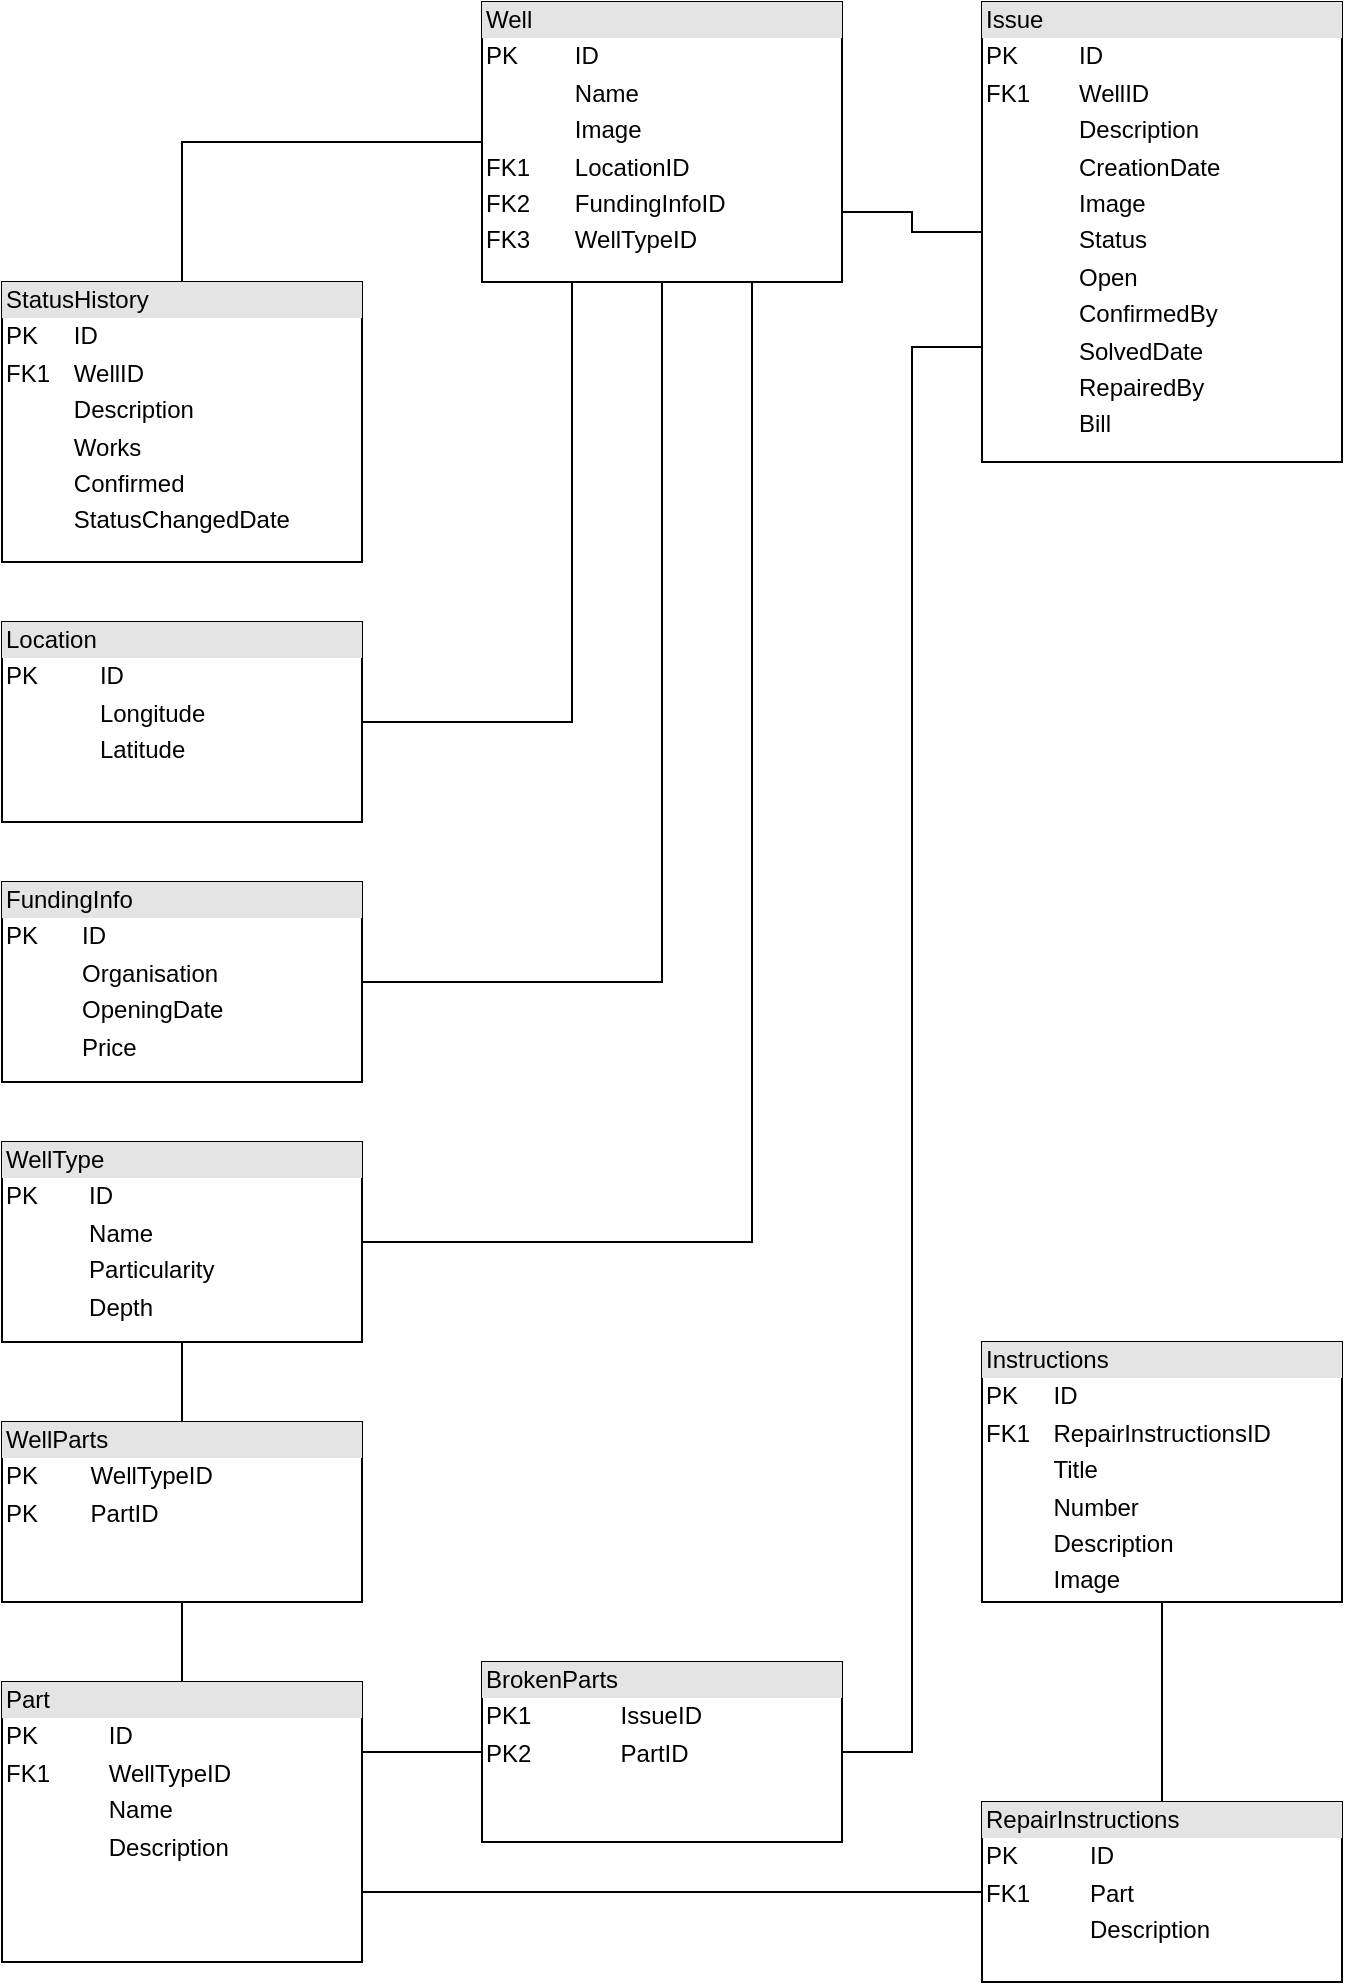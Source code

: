 <mxfile version="12.4.3" type="github" pages="1"><diagram id="-WvY9IqTgiOSWz1r8BoK" name="Page-1"><mxGraphModel dx="868" dy="429" grid="1" gridSize="10" guides="1" tooltips="1" connect="1" arrows="1" fold="1" page="1" pageScale="1" pageWidth="827" pageHeight="1169" math="0" shadow="0"><root><mxCell id="0"/><mxCell id="1" parent="0"/><mxCell id="LR3L2sFocGSLcAAUDH4j-36" style="edgeStyle=orthogonalEdgeStyle;rounded=0;orthogonalLoop=1;jettySize=auto;html=1;exitX=1;exitY=0.75;exitDx=0;exitDy=0;entryX=0;entryY=0.5;entryDx=0;entryDy=0;endArrow=none;endFill=0;" parent="1" source="LR3L2sFocGSLcAAUDH4j-1" target="LR3L2sFocGSLcAAUDH4j-11" edge="1"><mxGeometry relative="1" as="geometry"/></mxCell><mxCell id="LR3L2sFocGSLcAAUDH4j-37" style="edgeStyle=orthogonalEdgeStyle;rounded=0;orthogonalLoop=1;jettySize=auto;html=1;exitX=0;exitY=0.5;exitDx=0;exitDy=0;entryX=0.5;entryY=0;entryDx=0;entryDy=0;endArrow=none;endFill=0;" parent="1" source="LR3L2sFocGSLcAAUDH4j-1" target="LR3L2sFocGSLcAAUDH4j-4" edge="1"><mxGeometry relative="1" as="geometry"/></mxCell><mxCell id="LR3L2sFocGSLcAAUDH4j-38" style="edgeStyle=orthogonalEdgeStyle;rounded=0;orthogonalLoop=1;jettySize=auto;html=1;exitX=0.25;exitY=1;exitDx=0;exitDy=0;entryX=1;entryY=0.5;entryDx=0;entryDy=0;endArrow=none;endFill=0;" parent="1" source="LR3L2sFocGSLcAAUDH4j-1" target="LR3L2sFocGSLcAAUDH4j-5" edge="1"><mxGeometry relative="1" as="geometry"/></mxCell><mxCell id="LR3L2sFocGSLcAAUDH4j-39" style="edgeStyle=orthogonalEdgeStyle;rounded=0;orthogonalLoop=1;jettySize=auto;html=1;exitX=0.5;exitY=1;exitDx=0;exitDy=0;entryX=1;entryY=0.5;entryDx=0;entryDy=0;endArrow=none;endFill=0;" parent="1" source="LR3L2sFocGSLcAAUDH4j-1" target="LR3L2sFocGSLcAAUDH4j-8" edge="1"><mxGeometry relative="1" as="geometry"/></mxCell><mxCell id="LR3L2sFocGSLcAAUDH4j-40" style="edgeStyle=orthogonalEdgeStyle;rounded=0;orthogonalLoop=1;jettySize=auto;html=1;exitX=0.75;exitY=1;exitDx=0;exitDy=0;entryX=1;entryY=0.5;entryDx=0;entryDy=0;endArrow=none;endFill=0;" parent="1" source="LR3L2sFocGSLcAAUDH4j-1" target="LR3L2sFocGSLcAAUDH4j-9" edge="1"><mxGeometry relative="1" as="geometry"/></mxCell><mxCell id="LR3L2sFocGSLcAAUDH4j-1" value="&lt;div style=&quot;box-sizing: border-box ; width: 100% ; background: #e4e4e4 ; padding: 2px&quot;&gt;Well&lt;/div&gt;&lt;table style=&quot;width: 100% ; font-size: 1em&quot; cellspacing=&quot;0&quot; cellpadding=&quot;2&quot;&gt;&lt;tbody&gt;&lt;tr&gt;&lt;td&gt;PK&lt;/td&gt;&lt;td&gt;ID&lt;/td&gt;&lt;/tr&gt;&lt;tr&gt;&lt;td&gt;&lt;br&gt;&lt;/td&gt;&lt;td&gt;Name&lt;/td&gt;&lt;/tr&gt;&lt;tr&gt;&lt;td&gt;&lt;br&gt;&lt;/td&gt;&lt;td&gt;Image&lt;br&gt;&lt;/td&gt;&lt;/tr&gt;&lt;tr&gt;&lt;td&gt;FK1&lt;br&gt;&lt;/td&gt;&lt;td&gt;LocationID&lt;br&gt;&lt;/td&gt;&lt;/tr&gt;&lt;tr&gt;&lt;td&gt;FK2&lt;br&gt;&lt;/td&gt;&lt;td&gt;FundingInfoID&lt;br&gt;&lt;/td&gt;&lt;/tr&gt;&lt;tr&gt;&lt;td&gt;FK3&lt;br&gt;&lt;/td&gt;&lt;td&gt;WellTypeID&lt;br&gt;&lt;/td&gt;&lt;/tr&gt;&lt;/tbody&gt;&lt;/table&gt;" style="verticalAlign=top;align=left;overflow=fill;html=1;" parent="1" vertex="1"><mxGeometry x="270" y="10" width="180" height="140" as="geometry"/></mxCell><mxCell id="LR3L2sFocGSLcAAUDH4j-8" value="&lt;div style=&quot;box-sizing: border-box ; width: 100% ; background: #e4e4e4 ; padding: 2px&quot;&gt;FundingInfo&lt;/div&gt;&lt;table style=&quot;width: 100% ; font-size: 1em&quot; cellspacing=&quot;0&quot; cellpadding=&quot;2&quot;&gt;&lt;tbody&gt;&lt;tr&gt;&lt;td&gt;PK&lt;/td&gt;&lt;td&gt;ID&lt;/td&gt;&lt;/tr&gt;&lt;tr&gt;&lt;td&gt;&lt;br&gt;&lt;/td&gt;&lt;td&gt;Organisation&lt;/td&gt;&lt;/tr&gt;&lt;tr&gt;&lt;td&gt;&lt;br&gt;&lt;/td&gt;&lt;td&gt;OpeningDate&lt;/td&gt;&lt;/tr&gt;&lt;tr&gt;&lt;td&gt;&lt;br&gt;&lt;/td&gt;&lt;td&gt;Price&lt;br&gt;&lt;/td&gt;&lt;/tr&gt;&lt;/tbody&gt;&lt;/table&gt;" style="verticalAlign=top;align=left;overflow=fill;html=1;" parent="1" vertex="1"><mxGeometry x="30" y="450" width="180" height="100" as="geometry"/></mxCell><mxCell id="Q_t2X5OJF2xRAOdZ_O4k-2" style="edgeStyle=orthogonalEdgeStyle;rounded=0;orthogonalLoop=1;jettySize=auto;html=1;exitX=0.5;exitY=1;exitDx=0;exitDy=0;entryX=0.5;entryY=0;entryDx=0;entryDy=0;endArrow=none;endFill=0;" edge="1" parent="1" source="LR3L2sFocGSLcAAUDH4j-9" target="Q_t2X5OJF2xRAOdZ_O4k-1"><mxGeometry relative="1" as="geometry"/></mxCell><mxCell id="LR3L2sFocGSLcAAUDH4j-9" value="&lt;div style=&quot;box-sizing: border-box ; width: 100% ; background: #e4e4e4 ; padding: 2px&quot;&gt;WellType&lt;/div&gt;&lt;table style=&quot;width: 100% ; font-size: 1em&quot; cellspacing=&quot;0&quot; cellpadding=&quot;2&quot;&gt;&lt;tbody&gt;&lt;tr&gt;&lt;td&gt;PK&lt;/td&gt;&lt;td&gt;ID&lt;/td&gt;&lt;/tr&gt;&lt;tr&gt;&lt;td&gt;&lt;br&gt;&lt;/td&gt;&lt;td&gt;Name&lt;/td&gt;&lt;/tr&gt;&lt;tr&gt;&lt;td&gt;&lt;br&gt;&lt;/td&gt;&lt;td&gt;Particularity&lt;/td&gt;&lt;/tr&gt;&lt;tr&gt;&lt;td&gt;&lt;br&gt;&lt;/td&gt;&lt;td&gt;Depth&lt;/td&gt;&lt;/tr&gt;&lt;tr&gt;&lt;td&gt;&lt;br&gt;&lt;/td&gt;&lt;td&gt;&lt;br&gt;&lt;/td&gt;&lt;/tr&gt;&lt;/tbody&gt;&lt;/table&gt;" style="verticalAlign=top;align=left;overflow=fill;html=1;" parent="1" vertex="1"><mxGeometry x="30" y="580" width="180" height="100" as="geometry"/></mxCell><mxCell id="LR3L2sFocGSLcAAUDH4j-47" style="edgeStyle=orthogonalEdgeStyle;rounded=0;orthogonalLoop=1;jettySize=auto;html=1;exitX=1;exitY=0.25;exitDx=0;exitDy=0;entryX=0;entryY=0.5;entryDx=0;entryDy=0;endArrow=none;endFill=0;" parent="1" source="LR3L2sFocGSLcAAUDH4j-10" target="LR3L2sFocGSLcAAUDH4j-12" edge="1"><mxGeometry relative="1" as="geometry"/></mxCell><mxCell id="LR3L2sFocGSLcAAUDH4j-10" value="&lt;div style=&quot;box-sizing: border-box ; width: 100% ; background: #e4e4e4 ; padding: 2px&quot;&gt;Part&lt;/div&gt;&lt;table style=&quot;width: 100% ; font-size: 1em&quot; cellspacing=&quot;0&quot; cellpadding=&quot;2&quot;&gt;&lt;tbody&gt;&lt;tr&gt;&lt;td&gt;PK&lt;/td&gt;&lt;td&gt;ID&lt;/td&gt;&lt;/tr&gt;&lt;tr&gt;&lt;td&gt;FK1&lt;/td&gt;&lt;td&gt;WellTypeID&lt;/td&gt;&lt;/tr&gt;&lt;tr&gt;&lt;td&gt;&lt;br&gt;&lt;/td&gt;&lt;td&gt;Name&lt;/td&gt;&lt;/tr&gt;&lt;tr&gt;&lt;td&gt;&lt;br&gt;&lt;/td&gt;&lt;td&gt;Description&lt;/td&gt;&lt;/tr&gt;&lt;/tbody&gt;&lt;/table&gt;" style="verticalAlign=top;align=left;overflow=fill;html=1;" parent="1" vertex="1"><mxGeometry x="30" y="850" width="180" height="140" as="geometry"/></mxCell><mxCell id="LR3L2sFocGSLcAAUDH4j-11" value="&lt;div style=&quot;box-sizing: border-box ; width: 100% ; background: #e4e4e4 ; padding: 2px&quot;&gt;Issue&lt;/div&gt;&lt;table style=&quot;width: 100% ; font-size: 1em&quot; cellspacing=&quot;0&quot; cellpadding=&quot;2&quot;&gt;&lt;tbody&gt;&lt;tr&gt;&lt;td&gt;PK&lt;/td&gt;&lt;td&gt;ID&lt;/td&gt;&lt;/tr&gt;&lt;tr&gt;&lt;td&gt;FK1&lt;/td&gt;&lt;td&gt;WellID&lt;/td&gt;&lt;/tr&gt;&lt;tr&gt;&lt;td&gt;&lt;br&gt;&lt;/td&gt;&lt;td&gt;Description&lt;/td&gt;&lt;/tr&gt;&lt;tr&gt;&lt;td&gt;&lt;br&gt;&lt;/td&gt;&lt;td&gt;CreationDate&lt;/td&gt;&lt;/tr&gt;&lt;tr&gt;&lt;td&gt;&lt;br&gt;&lt;/td&gt;&lt;td&gt;Image&lt;/td&gt;&lt;/tr&gt;&lt;tr&gt;&lt;td&gt;&lt;br&gt;&lt;/td&gt;&lt;td&gt;Status&lt;/td&gt;&lt;/tr&gt;&lt;tr&gt;&lt;td&gt;&lt;br&gt;&lt;/td&gt;&lt;td&gt;Open&lt;/td&gt;&lt;/tr&gt;&lt;tr&gt;&lt;td&gt;&lt;br&gt;&lt;/td&gt;&lt;td&gt;ConfirmedBy&lt;/td&gt;&lt;/tr&gt;&lt;tr&gt;&lt;td&gt;&lt;br&gt;&lt;/td&gt;&lt;td&gt;SolvedDate&lt;/td&gt;&lt;/tr&gt;&lt;tr&gt;&lt;td&gt;&lt;br&gt;&lt;/td&gt;&lt;td&gt;RepairedBy&lt;/td&gt;&lt;/tr&gt;&lt;tr&gt;&lt;td&gt;&lt;br&gt;&lt;/td&gt;&lt;td&gt;Bill&lt;/td&gt;&lt;/tr&gt;&lt;/tbody&gt;&lt;/table&gt;" style="verticalAlign=top;align=left;overflow=fill;html=1;" parent="1" vertex="1"><mxGeometry x="520" y="10" width="180" height="230" as="geometry"/></mxCell><mxCell id="LR3L2sFocGSLcAAUDH4j-44" style="edgeStyle=orthogonalEdgeStyle;rounded=0;orthogonalLoop=1;jettySize=auto;html=1;exitX=1;exitY=0.5;exitDx=0;exitDy=0;entryX=0;entryY=0.75;entryDx=0;entryDy=0;endArrow=none;endFill=0;" parent="1" source="LR3L2sFocGSLcAAUDH4j-12" target="LR3L2sFocGSLcAAUDH4j-11" edge="1"><mxGeometry relative="1" as="geometry"/></mxCell><mxCell id="LR3L2sFocGSLcAAUDH4j-12" value="&lt;div style=&quot;box-sizing: border-box ; width: 100% ; background: #e4e4e4 ; padding: 2px&quot;&gt;BrokenParts&lt;/div&gt;&lt;table style=&quot;width: 100% ; font-size: 1em&quot; cellspacing=&quot;0&quot; cellpadding=&quot;2&quot;&gt;&lt;tbody&gt;&lt;tr&gt;&lt;td&gt;PK1&lt;/td&gt;&lt;td&gt;IssueID&lt;/td&gt;&lt;/tr&gt;&lt;tr&gt;&lt;td&gt;PK2&lt;br&gt;&lt;/td&gt;&lt;td&gt;PartID&lt;br&gt;&lt;/td&gt;&lt;/tr&gt;&lt;/tbody&gt;&lt;/table&gt;" style="verticalAlign=top;align=left;overflow=fill;html=1;" parent="1" vertex="1"><mxGeometry x="270" y="840" width="180" height="90" as="geometry"/></mxCell><mxCell id="LR3L2sFocGSLcAAUDH4j-46" style="edgeStyle=orthogonalEdgeStyle;rounded=0;orthogonalLoop=1;jettySize=auto;html=1;exitX=0;exitY=0.5;exitDx=0;exitDy=0;entryX=1;entryY=0.75;entryDx=0;entryDy=0;endArrow=none;endFill=0;" parent="1" target="LR3L2sFocGSLcAAUDH4j-10" edge="1"><mxGeometry relative="1" as="geometry"><mxPoint x="520" y="915" as="sourcePoint"/><Array as="points"><mxPoint x="520" y="955"/></Array></mxGeometry></mxCell><mxCell id="LR3L2sFocGSLcAAUDH4j-48" style="edgeStyle=orthogonalEdgeStyle;rounded=0;orthogonalLoop=1;jettySize=auto;html=1;exitX=0.5;exitY=0;exitDx=0;exitDy=0;entryX=0.5;entryY=1;entryDx=0;entryDy=0;endArrow=none;endFill=0;" parent="1" source="LR3L2sFocGSLcAAUDH4j-13" target="LR3L2sFocGSLcAAUDH4j-26" edge="1"><mxGeometry relative="1" as="geometry"><mxPoint x="610" y="870" as="sourcePoint"/><mxPoint x="610" y="749" as="targetPoint"/></mxGeometry></mxCell><mxCell id="LR3L2sFocGSLcAAUDH4j-13" value="&lt;div style=&quot;box-sizing: border-box ; width: 100% ; background: #e4e4e4 ; padding: 2px&quot;&gt;RepairInstructions&lt;/div&gt;&lt;table style=&quot;width: 100% ; font-size: 1em&quot; cellspacing=&quot;0&quot; cellpadding=&quot;2&quot;&gt;&lt;tbody&gt;&lt;tr&gt;&lt;td&gt;PK&lt;/td&gt;&lt;td&gt;ID&lt;/td&gt;&lt;/tr&gt;&lt;tr&gt;&lt;td&gt;FK1&lt;br&gt;&lt;/td&gt;&lt;td&gt;Part&lt;br&gt;&lt;/td&gt;&lt;/tr&gt;&lt;tr&gt;&lt;td&gt;&lt;br&gt;&lt;/td&gt;&lt;td&gt;Description&lt;/td&gt;&lt;/tr&gt;&lt;/tbody&gt;&lt;/table&gt;" style="verticalAlign=top;align=left;overflow=fill;html=1;" parent="1" vertex="1"><mxGeometry x="520" y="910" width="180" height="90" as="geometry"/></mxCell><mxCell id="LR3L2sFocGSLcAAUDH4j-26" value="&lt;div style=&quot;box-sizing: border-box ; width: 100% ; background: #e4e4e4 ; padding: 2px&quot;&gt;Instructions&lt;/div&gt;&lt;table style=&quot;width: 100% ; font-size: 1em&quot; cellspacing=&quot;0&quot; cellpadding=&quot;2&quot;&gt;&lt;tbody&gt;&lt;tr&gt;&lt;td&gt;PK&lt;/td&gt;&lt;td&gt;ID&lt;/td&gt;&lt;/tr&gt;&lt;tr&gt;&lt;td&gt;FK1&lt;/td&gt;&lt;td&gt;RepairInstructionsID&lt;/td&gt;&lt;/tr&gt;&lt;tr&gt;&lt;td&gt;&lt;br&gt;&lt;/td&gt;&lt;td&gt;Title&lt;/td&gt;&lt;/tr&gt;&lt;tr&gt;&lt;td&gt;&lt;br&gt;&lt;/td&gt;&lt;td&gt;Number&lt;br&gt;&lt;/td&gt;&lt;/tr&gt;&lt;tr&gt;&lt;td&gt;&lt;br&gt;&lt;/td&gt;&lt;td&gt;Description&lt;br&gt;&lt;/td&gt;&lt;/tr&gt;&lt;tr&gt;&lt;td&gt;&lt;br&gt;&lt;/td&gt;&lt;td&gt;Image&lt;br&gt;&lt;/td&gt;&lt;/tr&gt;&lt;/tbody&gt;&lt;/table&gt;" style="verticalAlign=top;align=left;overflow=fill;html=1;" parent="1" vertex="1"><mxGeometry x="520" y="680" width="180" height="130" as="geometry"/></mxCell><mxCell id="LR3L2sFocGSLcAAUDH4j-5" value="&lt;div style=&quot;box-sizing: border-box ; width: 100% ; background: #e4e4e4 ; padding: 2px&quot;&gt;Location&lt;/div&gt;&lt;table style=&quot;width: 100% ; font-size: 1em&quot; cellspacing=&quot;0&quot; cellpadding=&quot;2&quot;&gt;&lt;tbody&gt;&lt;tr&gt;&lt;td&gt;PK&lt;/td&gt;&lt;td&gt;ID&lt;/td&gt;&lt;/tr&gt;&lt;tr&gt;&lt;td&gt;&lt;br&gt;&lt;/td&gt;&lt;td&gt;Longitude&lt;/td&gt;&lt;/tr&gt;&lt;tr&gt;&lt;td&gt;&lt;br&gt;&lt;/td&gt;&lt;td&gt;Latitude&lt;/td&gt;&lt;/tr&gt;&lt;/tbody&gt;&lt;/table&gt;" style="verticalAlign=top;align=left;overflow=fill;html=1;" parent="1" vertex="1"><mxGeometry x="30" y="320" width="180" height="100" as="geometry"/></mxCell><mxCell id="LR3L2sFocGSLcAAUDH4j-4" value="&lt;div style=&quot;box-sizing: border-box ; width: 100% ; background: #e4e4e4 ; padding: 2px&quot;&gt;StatusHistory&lt;/div&gt;&lt;table style=&quot;width: 100% ; font-size: 1em&quot; cellspacing=&quot;0&quot; cellpadding=&quot;2&quot;&gt;&lt;tbody&gt;&lt;tr&gt;&lt;td&gt;PK&lt;/td&gt;&lt;td&gt;ID&lt;/td&gt;&lt;/tr&gt;&lt;tr&gt;&lt;td&gt;FK1&lt;/td&gt;&lt;td&gt;WellID&lt;/td&gt;&lt;/tr&gt;&lt;tr&gt;&lt;td&gt;&lt;br&gt;&lt;/td&gt;&lt;td&gt;Description&lt;/td&gt;&lt;/tr&gt;&lt;tr&gt;&lt;td&gt;&lt;br&gt;&lt;/td&gt;&lt;td&gt;Works&lt;br&gt;&lt;/td&gt;&lt;/tr&gt;&lt;tr&gt;&lt;td&gt;&lt;br&gt;&lt;/td&gt;&lt;td&gt;Confirmed&lt;br&gt;&lt;/td&gt;&lt;/tr&gt;&lt;tr&gt;&lt;td&gt;&lt;br&gt;&lt;/td&gt;&lt;td&gt;StatusChangedDate&lt;br&gt;&lt;/td&gt;&lt;/tr&gt;&lt;/tbody&gt;&lt;/table&gt;" style="verticalAlign=top;align=left;overflow=fill;html=1;" parent="1" vertex="1"><mxGeometry x="30" y="150" width="180" height="140" as="geometry"/></mxCell><mxCell id="Q_t2X5OJF2xRAOdZ_O4k-3" style="edgeStyle=orthogonalEdgeStyle;rounded=0;orthogonalLoop=1;jettySize=auto;html=1;exitX=0.5;exitY=1;exitDx=0;exitDy=0;entryX=0.5;entryY=0;entryDx=0;entryDy=0;endArrow=none;endFill=0;" edge="1" parent="1" source="Q_t2X5OJF2xRAOdZ_O4k-1" target="LR3L2sFocGSLcAAUDH4j-10"><mxGeometry relative="1" as="geometry"/></mxCell><mxCell id="Q_t2X5OJF2xRAOdZ_O4k-1" value="&lt;div style=&quot;box-sizing: border-box ; width: 100% ; background: #e4e4e4 ; padding: 2px&quot;&gt;WellParts&lt;/div&gt;&lt;table style=&quot;width: 100% ; font-size: 1em&quot; cellspacing=&quot;0&quot; cellpadding=&quot;2&quot;&gt;&lt;tbody&gt;&lt;tr&gt;&lt;td&gt;PK&lt;/td&gt;&lt;td&gt;WellTypeID&lt;/td&gt;&lt;/tr&gt;&lt;tr&gt;&lt;td&gt;PK&lt;/td&gt;&lt;td&gt;PartID&lt;/td&gt;&lt;/tr&gt;&lt;tr&gt;&lt;td&gt;&lt;br&gt;&lt;/td&gt;&lt;td&gt;&lt;br&gt;&lt;/td&gt;&lt;/tr&gt;&lt;/tbody&gt;&lt;/table&gt;" style="verticalAlign=top;align=left;overflow=fill;html=1;" vertex="1" parent="1"><mxGeometry x="30" y="720" width="180" height="90" as="geometry"/></mxCell></root></mxGraphModel></diagram></mxfile>
